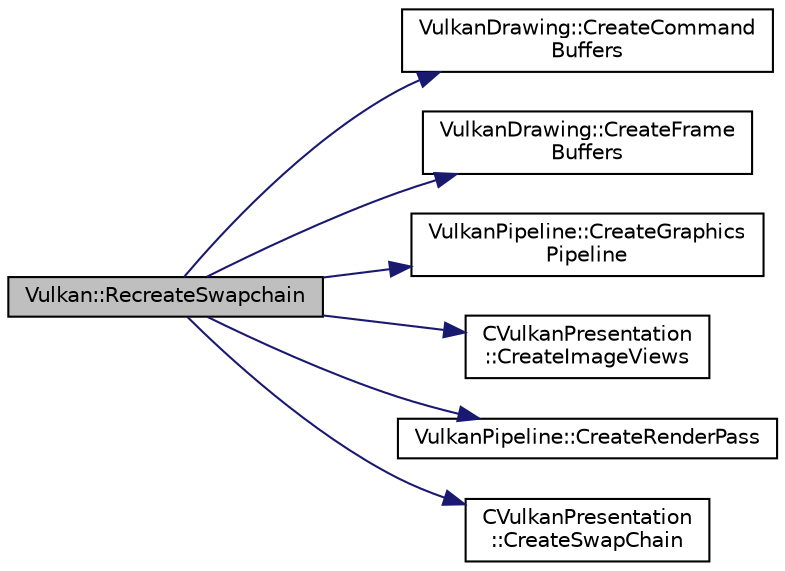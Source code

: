digraph "Vulkan::RecreateSwapchain"
{
 // LATEX_PDF_SIZE
  edge [fontname="Helvetica",fontsize="10",labelfontname="Helvetica",labelfontsize="10"];
  node [fontname="Helvetica",fontsize="10",shape=record];
  rankdir="LR";
  Node1 [label="Vulkan::RecreateSwapchain",height=0.2,width=0.4,color="black", fillcolor="grey75", style="filled", fontcolor="black",tooltip=" "];
  Node1 -> Node2 [color="midnightblue",fontsize="10",style="solid"];
  Node2 [label="VulkanDrawing::CreateCommand\lBuffers",height=0.2,width=0.4,color="black", fillcolor="white", style="filled",URL="$class_vulkan_drawing.html#a4c2f472537d66d5ea4ae3f985b18d4d6",tooltip=" "];
  Node1 -> Node3 [color="midnightblue",fontsize="10",style="solid"];
  Node3 [label="VulkanDrawing::CreateFrame\lBuffers",height=0.2,width=0.4,color="black", fillcolor="white", style="filled",URL="$class_vulkan_drawing.html#a1abcda954e036ce5ee5d4dc28415436e",tooltip=" "];
  Node1 -> Node4 [color="midnightblue",fontsize="10",style="solid"];
  Node4 [label="VulkanPipeline::CreateGraphics\lPipeline",height=0.2,width=0.4,color="black", fillcolor="white", style="filled",URL="$class_vulkan_pipeline.html#a7c1e3d98469f35c3934c2a43bd2c6148",tooltip=" "];
  Node1 -> Node5 [color="midnightblue",fontsize="10",style="solid"];
  Node5 [label="CVulkanPresentation\l::CreateImageViews",height=0.2,width=0.4,color="black", fillcolor="white", style="filled",URL="$class_c_vulkan_presentation.html#a4ad4e586a6235e2ad9e620dc19b6d2fa",tooltip=" "];
  Node1 -> Node6 [color="midnightblue",fontsize="10",style="solid"];
  Node6 [label="VulkanPipeline::CreateRenderPass",height=0.2,width=0.4,color="black", fillcolor="white", style="filled",URL="$class_vulkan_pipeline.html#a094c619ae3105be84eb1197f91c7f1e0",tooltip=" "];
  Node1 -> Node7 [color="midnightblue",fontsize="10",style="solid"];
  Node7 [label="CVulkanPresentation\l::CreateSwapChain",height=0.2,width=0.4,color="black", fillcolor="white", style="filled",URL="$class_c_vulkan_presentation.html#a7f365c91d0ef578d9700a60455487bbf",tooltip=" "];
}

